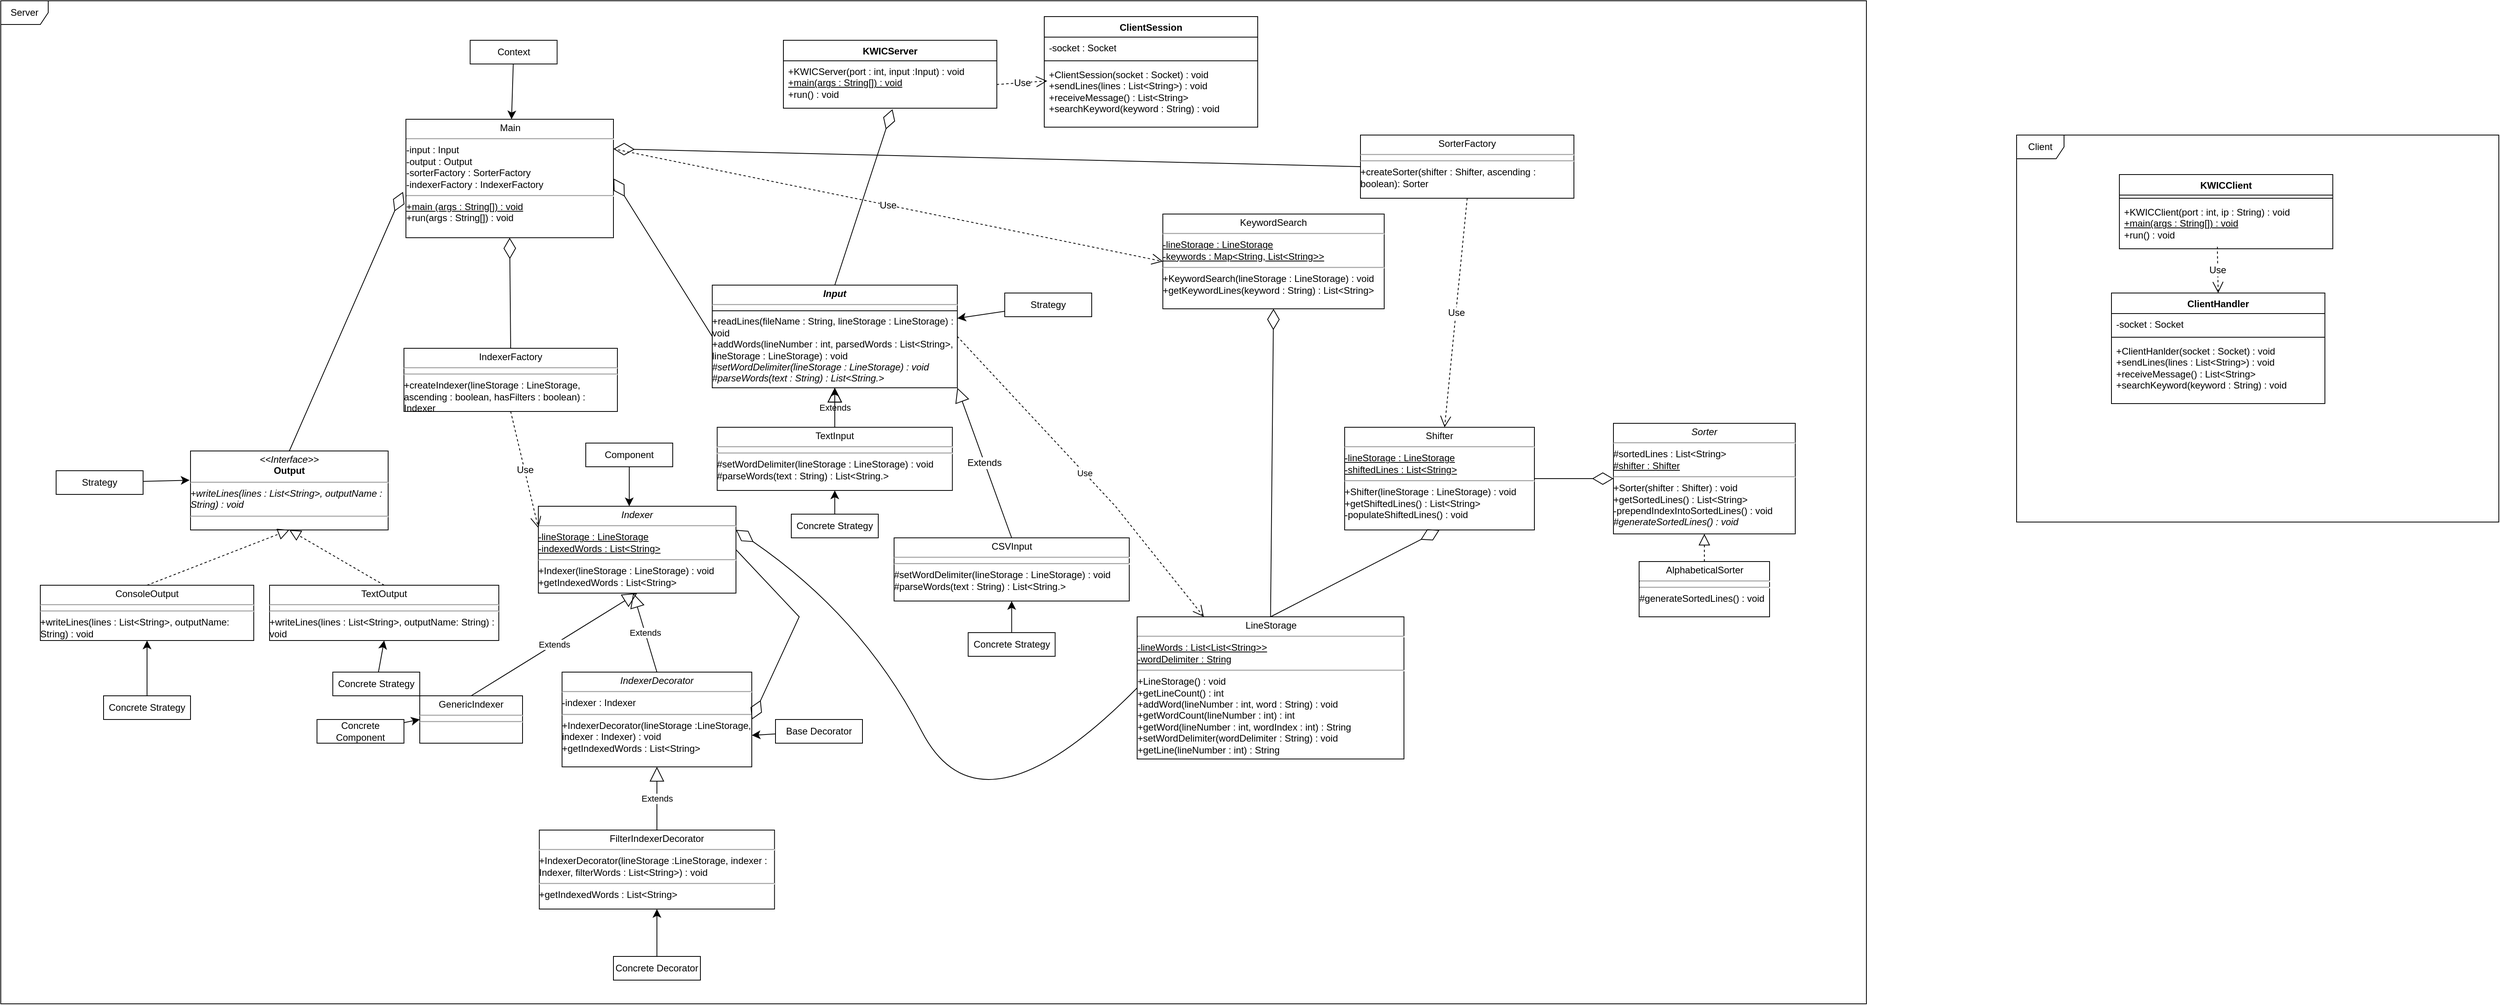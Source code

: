 <mxfile version="28.0.7">
  <diagram name="Page-1" id="6JbigkQtD5oib6Z55_C1">
    <mxGraphModel dx="5203" dy="2788" grid="1" gridSize="10" guides="1" tooltips="1" connect="1" arrows="1" fold="1" page="1" pageScale="1" pageWidth="1000" pageHeight="1000" math="0" shadow="0">
      <root>
        <mxCell id="0" />
        <mxCell id="1" parent="0" />
        <mxCell id="k9HfRmUis4oXZjniWQAY-6" value="&lt;p style=&quot;margin:0px;margin-top:4px;text-align:center;&quot;&gt;&lt;b&gt;&lt;i&gt;Input&lt;/i&gt;&lt;/b&gt;&lt;/p&gt;&lt;hr&gt;&lt;hr size=&quot;1&quot; style=&quot;border-style:solid;&quot;&gt;+readLines(fileName : String, lineStorage : LineStorage) : void&lt;div&gt;+addWords(lineNumber : int, parsedWords : List&amp;lt;String&amp;gt;, lineStorage : LineStorage) : void&lt;/div&gt;&lt;div&gt;&lt;i&gt;#setWordDelimiter(lineStorage : LineStorage) : void&lt;/i&gt;&lt;/div&gt;&lt;div&gt;&lt;i&gt;#parseWords(text : String) : List&amp;lt;String.&amp;gt;&lt;/i&gt;&lt;/div&gt;&lt;div&gt;&lt;br&gt;&lt;div&gt;&lt;br&gt;&lt;/div&gt;&lt;div&gt;&lt;br&gt;&lt;/div&gt;&lt;/div&gt;" style="verticalAlign=top;align=left;overflow=fill;html=1;whiteSpace=wrap;" parent="1" vertex="1">
          <mxGeometry x="-110" y="340" width="310" height="130" as="geometry" />
        </mxCell>
        <mxCell id="k9HfRmUis4oXZjniWQAY-8" value="&lt;p style=&quot;margin:0px;margin-top:4px;text-align:center;&quot;&gt;&lt;i&gt;&amp;lt;&amp;lt;Interface&amp;gt;&amp;gt;&lt;/i&gt;&lt;br&gt;&lt;b&gt;Output&lt;/b&gt;&lt;/p&gt;&lt;hr&gt;&lt;i&gt;+writeLines(lines : List&amp;lt;String&amp;gt;, outputName : String) : void&lt;br&gt;&lt;/i&gt;&lt;hr&gt;&lt;div&gt;&lt;br&gt;&lt;/div&gt;" style="verticalAlign=top;align=left;overflow=fill;html=1;whiteSpace=wrap;" parent="1" vertex="1">
          <mxGeometry x="-770" y="550" width="250" height="100" as="geometry" />
        </mxCell>
        <mxCell id="k9HfRmUis4oXZjniWQAY-12" value="&lt;p style=&quot;margin:0px;margin-top:4px;text-align:center;&quot;&gt;ConsoleOutput&lt;/p&gt;&lt;hr&gt;&lt;hr&gt;+writeLines(lines : List&amp;lt;String&amp;gt;, outputName: String) : void&lt;div&gt;&lt;br&gt;&lt;/div&gt;" style="verticalAlign=top;align=left;overflow=fill;html=1;whiteSpace=wrap;" parent="1" vertex="1">
          <mxGeometry x="-960" y="720" width="270" height="70" as="geometry" />
        </mxCell>
        <mxCell id="k9HfRmUis4oXZjniWQAY-15" value="&lt;p style=&quot;margin:0px;margin-top:4px;text-align:center;&quot;&gt;&lt;i&gt;Sorter&lt;/i&gt;&lt;/p&gt;&lt;hr&gt;#sortedLines : List&amp;lt;String&amp;gt;&lt;div&gt;&lt;u&gt;#shifter : Shifter&lt;/u&gt;&lt;br&gt;&lt;hr&gt;+Sorter(shifter : Shifter) : void&lt;/div&gt;&lt;div&gt;+getSortedLines() : List&amp;lt;String&amp;gt;&lt;/div&gt;&lt;div&gt;-prependIndexIntoSortedLines() : void&lt;/div&gt;&lt;div&gt;&lt;i&gt;#generateSortedLines() : void&lt;/i&gt;&lt;/div&gt;" style="verticalAlign=top;align=left;overflow=fill;html=1;whiteSpace=wrap;" parent="1" vertex="1">
          <mxGeometry x="1030" y="515" width="230" height="140" as="geometry" />
        </mxCell>
        <mxCell id="k9HfRmUis4oXZjniWQAY-16" value="&lt;p style=&quot;margin:0px;margin-top:4px;text-align:center;&quot;&gt;AlphabeticalSorter&lt;/p&gt;&lt;hr&gt;&lt;hr&gt;#generateSortedLines() : void&lt;div&gt;&lt;br&gt;&lt;/div&gt;" style="verticalAlign=top;align=left;overflow=fill;html=1;whiteSpace=wrap;" parent="1" vertex="1">
          <mxGeometry x="1062.5" y="690" width="165" height="70" as="geometry" />
        </mxCell>
        <mxCell id="k9HfRmUis4oXZjniWQAY-17" value="" style="endArrow=block;dashed=1;endFill=0;endSize=12;html=1;rounded=0;exitX=0.5;exitY=0;exitDx=0;exitDy=0;entryX=0.5;entryY=1;entryDx=0;entryDy=0;" parent="1" source="k9HfRmUis4oXZjniWQAY-16" target="k9HfRmUis4oXZjniWQAY-15" edge="1">
          <mxGeometry width="160" relative="1" as="geometry">
            <mxPoint x="780" y="740" as="sourcePoint" />
            <mxPoint x="730" y="690" as="targetPoint" />
            <Array as="points" />
          </mxGeometry>
        </mxCell>
        <mxCell id="k9HfRmUis4oXZjniWQAY-18" value="&lt;p style=&quot;margin:0px;margin-top:4px;text-align:center;&quot;&gt;Shifter&lt;/p&gt;&lt;div&gt;&lt;hr&gt;&lt;u&gt;-lineStorage : LineStorage&lt;/u&gt;&lt;/div&gt;&lt;div&gt;&lt;u&gt;-shiftedLines : List&amp;lt;String&amp;gt;&lt;br&gt;&lt;/u&gt;&lt;hr&gt;+Shifter(lineStorage : LineStorage) : void&lt;/div&gt;&lt;div&gt;+getShiftedLines() : List&amp;lt;String&amp;gt;&lt;/div&gt;&lt;div&gt;-populateShiftedLines() : void&lt;/div&gt;" style="verticalAlign=top;align=left;overflow=fill;html=1;whiteSpace=wrap;" parent="1" vertex="1">
          <mxGeometry x="690" y="520" width="240" height="130" as="geometry" />
        </mxCell>
        <mxCell id="k9HfRmUis4oXZjniWQAY-20" value="&lt;p style=&quot;margin:0px;margin-top:4px;text-align:center;&quot;&gt;KeywordSearch&lt;/p&gt;&lt;hr&gt;&lt;u&gt;-lineStorage : LineStorage&lt;/u&gt;&lt;div&gt;&lt;u&gt;-keywords : Map&amp;lt;String, List&amp;lt;String&amp;gt;&amp;gt;&lt;/u&gt;&lt;br&gt;&lt;div&gt;&lt;hr&gt;+KeywordSearch(lineStorage : LineStorage) : void&lt;/div&gt;&lt;div&gt;+getKeywordLines(keyword : String) : List&amp;lt;String&amp;gt;&lt;/div&gt;&lt;div&gt;&lt;br&gt;&lt;/div&gt;&lt;/div&gt;" style="verticalAlign=top;align=left;overflow=fill;html=1;whiteSpace=wrap;" parent="1" vertex="1">
          <mxGeometry x="460" y="250" width="280" height="120" as="geometry" />
        </mxCell>
        <mxCell id="k9HfRmUis4oXZjniWQAY-21" value="&lt;p style=&quot;margin:0px;margin-top:4px;text-align:center;&quot;&gt;LineStorage&lt;/p&gt;&lt;hr&gt;&lt;u&gt;-lineWords : List&amp;lt;List&amp;lt;String&amp;gt;&amp;gt;&lt;/u&gt;&lt;div&gt;&lt;u&gt;-wordDelimiter : String&lt;/u&gt;&lt;br&gt;&lt;hr&gt;+LineStorage() : void&lt;/div&gt;&lt;div&gt;+getLineCount() : int&lt;/div&gt;&lt;div&gt;+addWord(lineNumber : int, word : String) : void&lt;/div&gt;&lt;div&gt;+getWordCount(lineNumber : int) : int&lt;/div&gt;&lt;div&gt;+getWord(lineNumber : int, wordIndex : int) : String&lt;/div&gt;&lt;div&gt;+setWordDelimiter(wordDelimiter : String) : void&lt;/div&gt;&lt;div&gt;+getLine(lineNumber : int) : String&lt;/div&gt;" style="verticalAlign=top;align=left;overflow=fill;html=1;whiteSpace=wrap;" parent="1" vertex="1">
          <mxGeometry x="427.5" y="760" width="337.5" height="180" as="geometry" />
        </mxCell>
        <mxCell id="k9HfRmUis4oXZjniWQAY-27" value="" style="endArrow=block;dashed=1;endFill=0;endSize=12;html=1;rounded=0;exitX=0.5;exitY=0;exitDx=0;exitDy=0;entryX=0.5;entryY=1;entryDx=0;entryDy=0;" parent="1" source="k9HfRmUis4oXZjniWQAY-12" target="k9HfRmUis4oXZjniWQAY-8" edge="1">
          <mxGeometry width="160" relative="1" as="geometry">
            <mxPoint x="330" y="1400" as="sourcePoint" />
            <mxPoint x="490" y="1400" as="targetPoint" />
          </mxGeometry>
        </mxCell>
        <mxCell id="k9HfRmUis4oXZjniWQAY-28" value="&lt;p style=&quot;margin:0px;margin-top:4px;text-align:center;&quot;&gt;Main&lt;/p&gt;&lt;hr&gt;-input : Input&lt;div&gt;-output : Output&lt;/div&gt;&lt;div&gt;-sorterFactory : SorterFactory&lt;/div&gt;&lt;div&gt;-indexerFactory : IndexerFactory&lt;/div&gt;&lt;div&gt;&lt;hr&gt;&lt;u&gt;+main (args : String[]) : void&lt;br&gt;&lt;/u&gt;&lt;div&gt;+run(args : String[]) : void&lt;/div&gt;&lt;/div&gt;" style="verticalAlign=top;align=left;overflow=fill;html=1;whiteSpace=wrap;" parent="1" vertex="1">
          <mxGeometry x="-497.5" y="130" width="262.5" height="150" as="geometry" />
        </mxCell>
        <mxCell id="JFAIEYtNB2LarUCZhCXe-1" value="&lt;p style=&quot;margin:0px;margin-top:4px;text-align:center;&quot;&gt;&lt;i style=&quot;&quot;&gt;Indexer&lt;/i&gt;&lt;/p&gt;&lt;div&gt;&lt;hr&gt;&lt;u&gt;-lineStorage : LineStorage&lt;/u&gt;&lt;/div&gt;&lt;div&gt;&lt;u&gt;-indexedWords : List&amp;lt;String&amp;gt;&lt;/u&gt;&lt;br&gt;&lt;hr&gt;+Indexer(lineStorage : LineStorage) : void&lt;/div&gt;&lt;div&gt;+getIndexedWords : List&amp;lt;String&amp;gt;&lt;/div&gt;&lt;div&gt;&lt;br&gt;&lt;/div&gt;" style="verticalAlign=top;align=left;overflow=fill;html=1;whiteSpace=wrap;" parent="1" vertex="1">
          <mxGeometry x="-330" y="620" width="250" height="110" as="geometry" />
        </mxCell>
        <mxCell id="JFAIEYtNB2LarUCZhCXe-3" value="&lt;p style=&quot;margin:0px;margin-top:4px;text-align:center;&quot;&gt;GenericIndexer&lt;/p&gt;&lt;hr&gt;&lt;hr&gt;&lt;br&gt;&lt;div&gt;&lt;br&gt;&lt;/div&gt;" style="verticalAlign=top;align=left;overflow=fill;html=1;whiteSpace=wrap;" parent="1" vertex="1">
          <mxGeometry x="-480" y="860" width="130" height="60" as="geometry" />
        </mxCell>
        <mxCell id="JFAIEYtNB2LarUCZhCXe-5" value="Extends" style="endArrow=block;endSize=16;endFill=0;html=1;rounded=0;exitX=0.5;exitY=0;exitDx=0;exitDy=0;entryX=0.5;entryY=1;entryDx=0;entryDy=0;" parent="1" source="JFAIEYtNB2LarUCZhCXe-3" target="JFAIEYtNB2LarUCZhCXe-1" edge="1">
          <mxGeometry width="160" relative="1" as="geometry">
            <mxPoint x="-1285" y="1270" as="sourcePoint" />
            <mxPoint x="-1015" y="735" as="targetPoint" />
          </mxGeometry>
        </mxCell>
        <mxCell id="rZ3ON5Htc5HRTa7LvLeY-14" value="Extends" style="endArrow=block;endSize=16;endFill=0;html=1;rounded=0;exitX=0.5;exitY=0;exitDx=0;exitDy=0;entryX=0.5;entryY=1;entryDx=0;entryDy=0;" parent="1" source="k9HfRmUis4oXZjniWQAY-9" target="k9HfRmUis4oXZjniWQAY-6" edge="1">
          <mxGeometry width="160" relative="1" as="geometry">
            <mxPoint x="470" y="1100" as="sourcePoint" />
            <mxPoint x="630" y="1100" as="targetPoint" />
          </mxGeometry>
        </mxCell>
        <mxCell id="cKuu_-djgyyRTVqPCM6f-5" value="" style="endArrow=diamondThin;endFill=0;endSize=24;html=1;rounded=0;exitX=0.5;exitY=0;exitDx=0;exitDy=0;entryX=0.5;entryY=1;entryDx=0;entryDy=0;" parent="1" source="k9HfRmUis4oXZjniWQAY-21" target="k9HfRmUis4oXZjniWQAY-18" edge="1">
          <mxGeometry width="160" relative="1" as="geometry">
            <mxPoint x="520" y="740" as="sourcePoint" />
            <mxPoint x="680" y="740" as="targetPoint" />
          </mxGeometry>
        </mxCell>
        <mxCell id="cKuu_-djgyyRTVqPCM6f-7" value="" style="endArrow=diamondThin;endFill=0;endSize=24;html=1;rounded=0;exitX=1;exitY=0.5;exitDx=0;exitDy=0;entryX=0;entryY=0.5;entryDx=0;entryDy=0;" parent="1" source="k9HfRmUis4oXZjniWQAY-18" target="k9HfRmUis4oXZjniWQAY-15" edge="1">
          <mxGeometry width="160" relative="1" as="geometry">
            <mxPoint x="520" y="1000" as="sourcePoint" />
            <mxPoint x="760" y="675" as="targetPoint" />
          </mxGeometry>
        </mxCell>
        <mxCell id="cKuu_-djgyyRTVqPCM6f-8" value="Use" style="endArrow=open;endSize=12;dashed=1;html=1;rounded=0;exitX=1;exitY=0.5;exitDx=0;exitDy=0;entryX=0.25;entryY=0;entryDx=0;entryDy=0;" parent="1" source="k9HfRmUis4oXZjniWQAY-6" target="k9HfRmUis4oXZjniWQAY-21" edge="1">
          <mxGeometry width="160" relative="1" as="geometry">
            <mxPoint x="390" y="840" as="sourcePoint" />
            <mxPoint x="550" y="840" as="targetPoint" />
            <Array as="points">
              <mxPoint x="400" y="620" />
            </Array>
          </mxGeometry>
        </mxCell>
        <mxCell id="FMbkumQulPBo_XJ0v1sx-8" style="edgeStyle=none;curved=1;rounded=0;orthogonalLoop=1;jettySize=auto;html=1;exitX=0.5;exitY=0;exitDx=0;exitDy=0;fontSize=12;startSize=8;endSize=8;" parent="1" source="JFAIEYtNB2LarUCZhCXe-3" target="JFAIEYtNB2LarUCZhCXe-3" edge="1">
          <mxGeometry relative="1" as="geometry" />
        </mxCell>
        <mxCell id="FMbkumQulPBo_XJ0v1sx-9" value="" style="endArrow=diamondThin;endFill=0;endSize=24;html=1;rounded=0;fontSize=12;curved=1;entryX=0.5;entryY=1;entryDx=0;entryDy=0;exitX=0.5;exitY=0;exitDx=0;exitDy=0;" parent="1" source="k9HfRmUis4oXZjniWQAY-21" target="k9HfRmUis4oXZjniWQAY-20" edge="1">
          <mxGeometry width="160" relative="1" as="geometry">
            <mxPoint x="290" y="860" as="sourcePoint" />
            <mxPoint x="360" y="1060" as="targetPoint" />
          </mxGeometry>
        </mxCell>
        <mxCell id="eILL7YWSkd2Ixa6N1k25-1" value="" style="endArrow=diamondThin;endFill=0;endSize=24;html=1;rounded=0;fontSize=12;curved=1;entryX=0.75;entryY=1;entryDx=0;entryDy=0;exitX=0;exitY=0.5;exitDx=0;exitDy=0;" parent="1" source="k9HfRmUis4oXZjniWQAY-21" edge="1">
          <mxGeometry width="160" relative="1" as="geometry">
            <mxPoint x="421.25" y="840" as="sourcePoint" />
            <mxPoint x="-80" y="650" as="targetPoint" />
            <Array as="points">
              <mxPoint x="230" y="1050" />
              <mxPoint x="80" y="760" />
            </Array>
          </mxGeometry>
        </mxCell>
        <mxCell id="oOKoA3ghqxl1m4UrUj5r-1" value="&lt;p style=&quot;margin:0px;margin-top:4px;text-align:center;&quot;&gt;&lt;i style=&quot;&quot;&gt;IndexerDecorator&lt;/i&gt;&lt;/p&gt;&lt;div&gt;&lt;/div&gt;&lt;div&gt;&lt;hr&gt;-indexer : Indexer&lt;br&gt;&lt;hr&gt;&lt;/div&gt;&lt;div&gt;+IndexerDecorator(lineStorage :LineStorage, indexer : Indexer) : void&lt;/div&gt;&lt;div&gt;+getIndexedWords : List&amp;lt;String&amp;gt;&lt;/div&gt;" style="verticalAlign=top;align=left;overflow=fill;html=1;whiteSpace=wrap;" parent="1" vertex="1">
          <mxGeometry x="-300" y="830" width="240" height="120" as="geometry" />
        </mxCell>
        <mxCell id="oOKoA3ghqxl1m4UrUj5r-2" value="Extends" style="endArrow=block;endSize=16;endFill=0;html=1;rounded=0;exitX=0.5;exitY=0;exitDx=0;exitDy=0;" parent="1" source="oOKoA3ghqxl1m4UrUj5r-1" edge="1">
          <mxGeometry width="160" relative="1" as="geometry">
            <mxPoint x="-200" y="890" as="sourcePoint" />
            <mxPoint x="-210" y="730" as="targetPoint" />
          </mxGeometry>
        </mxCell>
        <mxCell id="oOKoA3ghqxl1m4UrUj5r-3" value="" style="endArrow=diamondThin;endFill=0;endSize=24;html=1;rounded=0;exitX=1;exitY=0.5;exitDx=0;exitDy=0;entryX=1;entryY=0.5;entryDx=0;entryDy=0;" parent="1" source="JFAIEYtNB2LarUCZhCXe-1" target="oOKoA3ghqxl1m4UrUj5r-1" edge="1">
          <mxGeometry width="160" relative="1" as="geometry">
            <mxPoint x="50" y="790" as="sourcePoint" />
            <mxPoint x="210" y="790" as="targetPoint" />
            <Array as="points">
              <mxPoint y="760" />
            </Array>
          </mxGeometry>
        </mxCell>
        <mxCell id="oOKoA3ghqxl1m4UrUj5r-4" value="&lt;p style=&quot;margin:0px;margin-top:4px;text-align:center;&quot;&gt;FilterIndexerDecorator&lt;/p&gt;&lt;div&gt;&lt;hr&gt;+IndexerDecorator(lineStorage :LineStorage, indexer : Indexer, filterWords : List&amp;lt;String&amp;gt;) : void&lt;hr&gt;&lt;/div&gt;&lt;div&gt;+getIndexedWords : List&amp;lt;String&amp;gt;&lt;/div&gt;" style="verticalAlign=top;align=left;overflow=fill;html=1;whiteSpace=wrap;" parent="1" vertex="1">
          <mxGeometry x="-328.75" y="1030" width="297.5" height="100" as="geometry" />
        </mxCell>
        <mxCell id="oOKoA3ghqxl1m4UrUj5r-5" value="Extends" style="endArrow=block;endSize=16;endFill=0;html=1;rounded=0;exitX=0.5;exitY=0;exitDx=0;exitDy=0;entryX=0.5;entryY=1;entryDx=0;entryDy=0;" parent="1" source="oOKoA3ghqxl1m4UrUj5r-4" target="oOKoA3ghqxl1m4UrUj5r-1" edge="1">
          <mxGeometry width="160" relative="1" as="geometry">
            <mxPoint x="50" y="790" as="sourcePoint" />
            <mxPoint x="210" y="790" as="targetPoint" />
          </mxGeometry>
        </mxCell>
        <mxCell id="mYKFRkc40-iws_3uBY47-6" style="edgeStyle=none;curved=1;rounded=0;orthogonalLoop=1;jettySize=auto;html=1;entryX=0;entryY=0.5;entryDx=0;entryDy=0;fontSize=12;startSize=8;endSize=8;" parent="1" source="mYKFRkc40-iws_3uBY47-5" target="JFAIEYtNB2LarUCZhCXe-3" edge="1">
          <mxGeometry relative="1" as="geometry" />
        </mxCell>
        <mxCell id="mYKFRkc40-iws_3uBY47-5" value="Concrete Component" style="rounded=0;whiteSpace=wrap;html=1;" parent="1" vertex="1">
          <mxGeometry x="-610" y="890" width="110" height="30" as="geometry" />
        </mxCell>
        <mxCell id="mYKFRkc40-iws_3uBY47-7" value="Base Decorator" style="rounded=0;whiteSpace=wrap;html=1;" parent="1" vertex="1">
          <mxGeometry x="-30" y="890" width="110" height="30" as="geometry" />
        </mxCell>
        <mxCell id="mYKFRkc40-iws_3uBY47-8" style="edgeStyle=none;curved=1;rounded=0;orthogonalLoop=1;jettySize=auto;html=1;entryX=1;entryY=0.667;entryDx=0;entryDy=0;entryPerimeter=0;fontSize=12;startSize=8;endSize=8;" parent="1" source="mYKFRkc40-iws_3uBY47-7" target="oOKoA3ghqxl1m4UrUj5r-1" edge="1">
          <mxGeometry relative="1" as="geometry" />
        </mxCell>
        <mxCell id="mYKFRkc40-iws_3uBY47-10" style="edgeStyle=none;curved=1;rounded=0;orthogonalLoop=1;jettySize=auto;html=1;fontSize=12;startSize=8;endSize=8;" parent="1" source="mYKFRkc40-iws_3uBY47-9" target="oOKoA3ghqxl1m4UrUj5r-4" edge="1">
          <mxGeometry relative="1" as="geometry" />
        </mxCell>
        <mxCell id="mYKFRkc40-iws_3uBY47-9" value="Concrete Decorator" style="rounded=0;whiteSpace=wrap;html=1;" parent="1" vertex="1">
          <mxGeometry x="-235" y="1190" width="110" height="30" as="geometry" />
        </mxCell>
        <mxCell id="mYKFRkc40-iws_3uBY47-11" value="Component" style="rounded=0;whiteSpace=wrap;html=1;" parent="1" vertex="1">
          <mxGeometry x="-270" y="540" width="110" height="30" as="geometry" />
        </mxCell>
        <mxCell id="mYKFRkc40-iws_3uBY47-12" style="edgeStyle=none;curved=1;rounded=0;orthogonalLoop=1;jettySize=auto;html=1;fontSize=12;startSize=8;endSize=8;" parent="1" source="mYKFRkc40-iws_3uBY47-11" edge="1">
          <mxGeometry relative="1" as="geometry">
            <mxPoint x="-215" y="620" as="targetPoint" />
          </mxGeometry>
        </mxCell>
        <mxCell id="mYKFRkc40-iws_3uBY47-13" value="&lt;p style=&quot;margin:0px;margin-top:4px;text-align:center;&quot;&gt;CSVInput&lt;/p&gt;&lt;hr&gt;&lt;hr&gt;&lt;div&gt;#setWordDelimiter(lineStorage : LineStorage) : void&lt;/div&gt;&lt;div&gt;#parseWords(text : String) : List&amp;lt;String.&amp;gt;&lt;/div&gt;" style="verticalAlign=top;align=left;overflow=fill;html=1;whiteSpace=wrap;" parent="1" vertex="1">
          <mxGeometry x="120" y="660" width="297.5" height="80" as="geometry" />
        </mxCell>
        <mxCell id="mYKFRkc40-iws_3uBY47-14" value="Extends" style="endArrow=block;endSize=16;endFill=0;html=1;rounded=0;exitX=0.5;exitY=0;exitDx=0;exitDy=0;entryX=0.5;entryY=1;entryDx=0;entryDy=0;" parent="1" source="k9HfRmUis4oXZjniWQAY-9" target="k9HfRmUis4oXZjniWQAY-6" edge="1">
          <mxGeometry x="0.029" width="160" relative="1" as="geometry">
            <mxPoint x="770" y="1225" as="sourcePoint" />
            <mxPoint x="976" y="1120" as="targetPoint" />
            <mxPoint as="offset" />
          </mxGeometry>
        </mxCell>
        <mxCell id="mYKFRkc40-iws_3uBY47-15" value="&lt;p style=&quot;margin:0px;margin-top:4px;text-align:center;&quot;&gt;TextOutput&lt;/p&gt;&lt;hr&gt;&lt;hr&gt;+writeLines(lines : List&amp;lt;String&amp;gt;, outputName: String) : void&lt;div&gt;&lt;br&gt;&lt;/div&gt;" style="verticalAlign=top;align=left;overflow=fill;html=1;whiteSpace=wrap;" parent="1" vertex="1">
          <mxGeometry x="-670" y="720" width="290" height="70" as="geometry" />
        </mxCell>
        <mxCell id="mYKFRkc40-iws_3uBY47-16" value="" style="endArrow=block;dashed=1;endFill=0;endSize=12;html=1;rounded=0;exitX=0.5;exitY=0;exitDx=0;exitDy=0;entryX=0.5;entryY=1;entryDx=0;entryDy=0;" parent="1" source="mYKFRkc40-iws_3uBY47-15" target="k9HfRmUis4oXZjniWQAY-8" edge="1">
          <mxGeometry width="160" relative="1" as="geometry">
            <mxPoint x="-610" y="790" as="sourcePoint" />
            <mxPoint x="-510" y="670" as="targetPoint" />
          </mxGeometry>
        </mxCell>
        <mxCell id="mYKFRkc40-iws_3uBY47-17" value="" style="endArrow=diamondThin;endFill=0;endSize=24;html=1;rounded=0;fontSize=12;curved=1;entryX=-0.014;entryY=0.613;entryDx=0;entryDy=0;exitX=0.5;exitY=0;exitDx=0;exitDy=0;entryPerimeter=0;" parent="1" source="k9HfRmUis4oXZjniWQAY-8" target="k9HfRmUis4oXZjniWQAY-28" edge="1">
          <mxGeometry width="160" relative="1" as="geometry">
            <mxPoint x="-495.5" y="540" as="sourcePoint" />
            <mxPoint x="-634.5" y="380" as="targetPoint" />
          </mxGeometry>
        </mxCell>
        <mxCell id="mYKFRkc40-iws_3uBY47-21" value="" style="edgeStyle=none;curved=1;rounded=0;orthogonalLoop=1;jettySize=auto;html=1;fontSize=12;startSize=8;endSize=8;" parent="1" source="k9HfRmUis4oXZjniWQAY-9" target="k9HfRmUis4oXZjniWQAY-6" edge="1">
          <mxGeometry relative="1" as="geometry" />
        </mxCell>
        <mxCell id="k9HfRmUis4oXZjniWQAY-9" value="&lt;p style=&quot;margin:0px;margin-top:4px;text-align:center;&quot;&gt;TextInput&lt;/p&gt;&lt;hr&gt;&lt;hr&gt;&lt;div&gt;#setWordDelimiter(lineStorage : LineStorage) : void&lt;/div&gt;&lt;div&gt;#parseWords(text : String) : List&amp;lt;String.&amp;gt;&lt;/div&gt;" style="verticalAlign=top;align=left;overflow=fill;html=1;whiteSpace=wrap;" parent="1" vertex="1">
          <mxGeometry x="-103.75" y="520" width="297.5" height="80" as="geometry" />
        </mxCell>
        <mxCell id="mYKFRkc40-iws_3uBY47-19" value="" style="endArrow=diamondThin;endFill=0;endSize=24;html=1;rounded=0;fontSize=12;curved=1;entryX=1;entryY=0.5;entryDx=0;entryDy=0;exitX=0;exitY=0.5;exitDx=0;exitDy=0;" parent="1" source="k9HfRmUis4oXZjniWQAY-6" target="k9HfRmUis4oXZjniWQAY-28" edge="1">
          <mxGeometry width="160" relative="1" as="geometry">
            <mxPoint x="-190" y="611" as="sourcePoint" />
            <mxPoint x="103" y="410" as="targetPoint" />
          </mxGeometry>
        </mxCell>
        <mxCell id="mYKFRkc40-iws_3uBY47-23" value="Extends" style="endArrow=block;endSize=16;endFill=0;html=1;rounded=0;fontSize=12;curved=1;exitX=0.5;exitY=0;exitDx=0;exitDy=0;entryX=1;entryY=1;entryDx=0;entryDy=0;" parent="1" source="mYKFRkc40-iws_3uBY47-13" target="k9HfRmUis4oXZjniWQAY-6" edge="1">
          <mxGeometry width="160" relative="1" as="geometry">
            <mxPoint x="40" y="730" as="sourcePoint" />
            <mxPoint x="200" y="730" as="targetPoint" />
          </mxGeometry>
        </mxCell>
        <mxCell id="mYKFRkc40-iws_3uBY47-24" value="Strategy" style="rounded=0;whiteSpace=wrap;html=1;" parent="1" vertex="1">
          <mxGeometry x="-940" y="575" width="110" height="30" as="geometry" />
        </mxCell>
        <mxCell id="mYKFRkc40-iws_3uBY47-25" style="edgeStyle=none;curved=1;rounded=0;orthogonalLoop=1;jettySize=auto;html=1;entryX=-0.005;entryY=0.37;entryDx=0;entryDy=0;entryPerimeter=0;fontSize=12;startSize=8;endSize=8;" parent="1" source="mYKFRkc40-iws_3uBY47-24" target="k9HfRmUis4oXZjniWQAY-8" edge="1">
          <mxGeometry relative="1" as="geometry" />
        </mxCell>
        <mxCell id="mYKFRkc40-iws_3uBY47-27" style="edgeStyle=none;curved=1;rounded=0;orthogonalLoop=1;jettySize=auto;html=1;entryX=0.5;entryY=1;entryDx=0;entryDy=0;fontSize=12;startSize=8;endSize=8;" parent="1" source="mYKFRkc40-iws_3uBY47-26" target="k9HfRmUis4oXZjniWQAY-12" edge="1">
          <mxGeometry relative="1" as="geometry" />
        </mxCell>
        <mxCell id="mYKFRkc40-iws_3uBY47-26" value="Concrete Strategy" style="rounded=0;whiteSpace=wrap;html=1;" parent="1" vertex="1">
          <mxGeometry x="-880" y="860" width="110" height="30" as="geometry" />
        </mxCell>
        <mxCell id="mYKFRkc40-iws_3uBY47-29" style="edgeStyle=none;curved=1;rounded=0;orthogonalLoop=1;jettySize=auto;html=1;entryX=0.5;entryY=1;entryDx=0;entryDy=0;fontSize=12;startSize=8;endSize=8;" parent="1" source="mYKFRkc40-iws_3uBY47-28" target="mYKFRkc40-iws_3uBY47-15" edge="1">
          <mxGeometry relative="1" as="geometry" />
        </mxCell>
        <mxCell id="mYKFRkc40-iws_3uBY47-28" value="Concrete Strategy" style="rounded=0;whiteSpace=wrap;html=1;" parent="1" vertex="1">
          <mxGeometry x="-590" y="830" width="110" height="30" as="geometry" />
        </mxCell>
        <mxCell id="mYKFRkc40-iws_3uBY47-31" style="edgeStyle=none;curved=1;rounded=0;orthogonalLoop=1;jettySize=auto;html=1;entryX=0.5;entryY=1;entryDx=0;entryDy=0;fontSize=12;startSize=8;endSize=8;" parent="1" source="mYKFRkc40-iws_3uBY47-30" target="k9HfRmUis4oXZjniWQAY-9" edge="1">
          <mxGeometry relative="1" as="geometry" />
        </mxCell>
        <mxCell id="mYKFRkc40-iws_3uBY47-30" value="Concrete Strategy" style="rounded=0;whiteSpace=wrap;html=1;" parent="1" vertex="1">
          <mxGeometry x="-10" y="630" width="110" height="30" as="geometry" />
        </mxCell>
        <mxCell id="mYKFRkc40-iws_3uBY47-33" style="edgeStyle=none;curved=1;rounded=0;orthogonalLoop=1;jettySize=auto;html=1;entryX=0.5;entryY=1;entryDx=0;entryDy=0;fontSize=12;startSize=8;endSize=8;" parent="1" source="mYKFRkc40-iws_3uBY47-32" target="mYKFRkc40-iws_3uBY47-13" edge="1">
          <mxGeometry relative="1" as="geometry" />
        </mxCell>
        <mxCell id="mYKFRkc40-iws_3uBY47-32" value="Concrete Strategy" style="rounded=0;whiteSpace=wrap;html=1;" parent="1" vertex="1">
          <mxGeometry x="213.75" y="780" width="110" height="30" as="geometry" />
        </mxCell>
        <mxCell id="mYKFRkc40-iws_3uBY47-35" style="edgeStyle=none;curved=1;rounded=0;orthogonalLoop=1;jettySize=auto;html=1;fontSize=12;startSize=8;endSize=8;" parent="1" source="mYKFRkc40-iws_3uBY47-34" target="k9HfRmUis4oXZjniWQAY-6" edge="1">
          <mxGeometry relative="1" as="geometry" />
        </mxCell>
        <mxCell id="mYKFRkc40-iws_3uBY47-34" value="Strategy" style="rounded=0;whiteSpace=wrap;html=1;" parent="1" vertex="1">
          <mxGeometry x="260" y="350" width="110" height="30" as="geometry" />
        </mxCell>
        <mxCell id="mYKFRkc40-iws_3uBY47-37" style="edgeStyle=none;curved=1;rounded=0;orthogonalLoop=1;jettySize=auto;html=1;fontSize=12;startSize=8;endSize=8;" parent="1" source="mYKFRkc40-iws_3uBY47-36" target="k9HfRmUis4oXZjniWQAY-28" edge="1">
          <mxGeometry relative="1" as="geometry" />
        </mxCell>
        <mxCell id="mYKFRkc40-iws_3uBY47-36" value="Context" style="rounded=0;whiteSpace=wrap;html=1;" parent="1" vertex="1">
          <mxGeometry x="-416.25" y="30" width="110" height="30" as="geometry" />
        </mxCell>
        <mxCell id="mYKFRkc40-iws_3uBY47-40" value="Use" style="endArrow=open;endSize=12;dashed=1;html=1;rounded=0;fontSize=12;curved=1;exitX=1;exitY=0.25;exitDx=0;exitDy=0;entryX=0;entryY=0.5;entryDx=0;entryDy=0;" parent="1" source="k9HfRmUis4oXZjniWQAY-28" target="k9HfRmUis4oXZjniWQAY-20" edge="1">
          <mxGeometry width="160" relative="1" as="geometry">
            <mxPoint x="-60" y="640" as="sourcePoint" />
            <mxPoint x="100" y="640" as="targetPoint" />
          </mxGeometry>
        </mxCell>
        <mxCell id="mYKFRkc40-iws_3uBY47-44" value="&lt;p style=&quot;margin:0px;margin-top:4px;text-align:center;&quot;&gt;IndexerFactory&lt;/p&gt;&lt;hr&gt;&lt;hr&gt;+createIndexer(lineStorage : LineStorage,&amp;nbsp; ascending : boolean, hasFilters : boolean) : Indexer" style="verticalAlign=top;align=left;overflow=fill;html=1;whiteSpace=wrap;" parent="1" vertex="1">
          <mxGeometry x="-500" y="420" width="270" height="80" as="geometry" />
        </mxCell>
        <mxCell id="mYKFRkc40-iws_3uBY47-45" value="" style="endArrow=diamondThin;endFill=0;endSize=24;html=1;rounded=0;fontSize=12;curved=1;entryX=0.5;entryY=1;entryDx=0;entryDy=0;exitX=0.5;exitY=0;exitDx=0;exitDy=0;" parent="1" source="mYKFRkc40-iws_3uBY47-44" target="k9HfRmUis4oXZjniWQAY-28" edge="1">
          <mxGeometry width="160" relative="1" as="geometry">
            <mxPoint x="-490" y="631" as="sourcePoint" />
            <mxPoint x="-257" y="420" as="targetPoint" />
          </mxGeometry>
        </mxCell>
        <mxCell id="mYKFRkc40-iws_3uBY47-46" value="Use" style="endArrow=open;endSize=12;dashed=1;html=1;rounded=0;fontSize=12;curved=1;exitX=0.5;exitY=1;exitDx=0;exitDy=0;entryX=0;entryY=0.25;entryDx=0;entryDy=0;" parent="1" source="mYKFRkc40-iws_3uBY47-44" target="JFAIEYtNB2LarUCZhCXe-1" edge="1">
          <mxGeometry width="160" relative="1" as="geometry">
            <mxPoint x="-270" y="510" as="sourcePoint" />
            <mxPoint x="-110" y="510" as="targetPoint" />
          </mxGeometry>
        </mxCell>
        <mxCell id="mYKFRkc40-iws_3uBY47-51" value="&lt;p style=&quot;margin:0px;margin-top:4px;text-align:center;&quot;&gt;SorterFactory&lt;/p&gt;&lt;hr&gt;&lt;hr&gt;+createSorter(shifter : Shifter, ascending : boolean): Sorter" style="verticalAlign=top;align=left;overflow=fill;html=1;whiteSpace=wrap;" parent="1" vertex="1">
          <mxGeometry x="710" y="150" width="270" height="80" as="geometry" />
        </mxCell>
        <mxCell id="mYKFRkc40-iws_3uBY47-52" value="" style="endArrow=diamondThin;endFill=0;endSize=24;html=1;rounded=0;fontSize=12;curved=1;entryX=1;entryY=0.25;entryDx=0;entryDy=0;exitX=0;exitY=0.5;exitDx=0;exitDy=0;" parent="1" source="mYKFRkc40-iws_3uBY47-51" target="k9HfRmUis4oXZjniWQAY-28" edge="1">
          <mxGeometry width="160" relative="1" as="geometry">
            <mxPoint x="810" y="330" as="sourcePoint" />
            <mxPoint x="846" y="270" as="targetPoint" />
          </mxGeometry>
        </mxCell>
        <mxCell id="mYKFRkc40-iws_3uBY47-53" value="Use" style="endArrow=open;endSize=12;dashed=1;html=1;rounded=0;fontSize=12;curved=1;exitX=0.5;exitY=1;exitDx=0;exitDy=0;" parent="1" source="mYKFRkc40-iws_3uBY47-51" target="k9HfRmUis4oXZjniWQAY-18" edge="1">
          <mxGeometry width="160" relative="1" as="geometry">
            <mxPoint x="310" y="310" as="sourcePoint" />
            <mxPoint x="1017" y="320" as="targetPoint" />
          </mxGeometry>
        </mxCell>
        <mxCell id="jUciM-8MYYx1_jqIOYWu-1" value="Server" style="shape=umlFrame;whiteSpace=wrap;html=1;pointerEvents=0;" vertex="1" parent="1">
          <mxGeometry x="-1010" y="-20" width="2360" height="1270" as="geometry" />
        </mxCell>
        <mxCell id="jUciM-8MYYx1_jqIOYWu-3" value="Client" style="shape=umlFrame;whiteSpace=wrap;html=1;pointerEvents=0;" vertex="1" parent="1">
          <mxGeometry x="1540" y="150" width="610" height="490" as="geometry" />
        </mxCell>
        <mxCell id="jUciM-8MYYx1_jqIOYWu-5" value="KWICClient" style="swimlane;fontStyle=1;align=center;verticalAlign=top;childLayout=stackLayout;horizontal=1;startSize=26;horizontalStack=0;resizeParent=1;resizeParentMax=0;resizeLast=0;collapsible=1;marginBottom=0;whiteSpace=wrap;html=1;" vertex="1" parent="1">
          <mxGeometry x="1670" y="200" width="270" height="94" as="geometry">
            <mxRectangle x="650" y="360" width="100" height="30" as="alternateBounds" />
          </mxGeometry>
        </mxCell>
        <mxCell id="jUciM-8MYYx1_jqIOYWu-6" value="" style="line;strokeWidth=1;fillColor=none;align=left;verticalAlign=middle;spacingTop=-1;spacingLeft=3;spacingRight=3;rotatable=0;labelPosition=right;points=[];portConstraint=eastwest;strokeColor=inherit;" vertex="1" parent="jUciM-8MYYx1_jqIOYWu-5">
          <mxGeometry y="26" width="270" height="8" as="geometry" />
        </mxCell>
        <mxCell id="jUciM-8MYYx1_jqIOYWu-7" value="&lt;div&gt;+KWICClient(port : int, ip : String) : void&lt;/div&gt;&lt;u&gt;+main(args : String[]) : void&lt;/u&gt;&lt;div&gt;+run() : void&lt;/div&gt;" style="text;strokeColor=none;fillColor=none;align=left;verticalAlign=top;spacingLeft=4;spacingRight=4;overflow=hidden;rotatable=0;points=[[0,0.5],[1,0.5]];portConstraint=eastwest;whiteSpace=wrap;html=1;" vertex="1" parent="jUciM-8MYYx1_jqIOYWu-5">
          <mxGeometry y="34" width="270" height="60" as="geometry" />
        </mxCell>
        <mxCell id="jUciM-8MYYx1_jqIOYWu-8" value="ClientHandler" style="swimlane;fontStyle=1;align=center;verticalAlign=top;childLayout=stackLayout;horizontal=1;startSize=26;horizontalStack=0;resizeParent=1;resizeParentMax=0;resizeLast=0;collapsible=1;marginBottom=0;whiteSpace=wrap;html=1;" vertex="1" parent="1">
          <mxGeometry x="1660" y="350" width="270" height="140" as="geometry">
            <mxRectangle x="650" y="360" width="100" height="30" as="alternateBounds" />
          </mxGeometry>
        </mxCell>
        <mxCell id="jUciM-8MYYx1_jqIOYWu-9" value="-socket : Socket" style="text;strokeColor=none;fillColor=none;align=left;verticalAlign=top;spacingLeft=4;spacingRight=4;overflow=hidden;rotatable=0;points=[[0,0.5],[1,0.5]];portConstraint=eastwest;whiteSpace=wrap;html=1;" vertex="1" parent="jUciM-8MYYx1_jqIOYWu-8">
          <mxGeometry y="26" width="270" height="26" as="geometry" />
        </mxCell>
        <mxCell id="jUciM-8MYYx1_jqIOYWu-10" value="" style="line;strokeWidth=1;fillColor=none;align=left;verticalAlign=middle;spacingTop=-1;spacingLeft=3;spacingRight=3;rotatable=0;labelPosition=right;points=[];portConstraint=eastwest;strokeColor=inherit;" vertex="1" parent="jUciM-8MYYx1_jqIOYWu-8">
          <mxGeometry y="52" width="270" height="8" as="geometry" />
        </mxCell>
        <mxCell id="jUciM-8MYYx1_jqIOYWu-11" value="&lt;div&gt;+ClientHanlder(socket : Socket) : void&lt;/div&gt;+sendLines(lines : List&amp;lt;String&amp;gt;) : void&lt;div&gt;+receiveMessage() : List&amp;lt;String&amp;gt;&lt;/div&gt;&lt;div&gt;+searchKeyword(keyword : String) : void&lt;/div&gt;&lt;div&gt;&lt;br&gt;&lt;/div&gt;" style="text;strokeColor=none;fillColor=none;align=left;verticalAlign=top;spacingLeft=4;spacingRight=4;overflow=hidden;rotatable=0;points=[[0,0.5],[1,0.5]];portConstraint=eastwest;whiteSpace=wrap;html=1;" vertex="1" parent="jUciM-8MYYx1_jqIOYWu-8">
          <mxGeometry y="60" width="270" height="80" as="geometry" />
        </mxCell>
        <mxCell id="jUciM-8MYYx1_jqIOYWu-13" value="Use" style="endArrow=open;endSize=12;dashed=1;html=1;rounded=0;fontSize=12;curved=1;exitX=0.459;exitY=0.959;exitDx=0;exitDy=0;exitPerimeter=0;entryX=0.5;entryY=0;entryDx=0;entryDy=0;" edge="1" parent="1" source="jUciM-8MYYx1_jqIOYWu-7" target="jUciM-8MYYx1_jqIOYWu-8">
          <mxGeometry width="160" relative="1" as="geometry">
            <mxPoint x="1760" y="560" as="sourcePoint" />
            <mxPoint x="1920" y="560" as="targetPoint" />
          </mxGeometry>
        </mxCell>
        <mxCell id="jUciM-8MYYx1_jqIOYWu-15" value="KWICServer" style="swimlane;fontStyle=1;align=center;verticalAlign=top;childLayout=stackLayout;horizontal=1;startSize=26;horizontalStack=0;resizeParent=1;resizeParentMax=0;resizeLast=0;collapsible=1;marginBottom=0;whiteSpace=wrap;html=1;" vertex="1" parent="1">
          <mxGeometry x="-20" y="30" width="270" height="86" as="geometry">
            <mxRectangle x="650" y="360" width="100" height="30" as="alternateBounds" />
          </mxGeometry>
        </mxCell>
        <mxCell id="jUciM-8MYYx1_jqIOYWu-17" value="&lt;div&gt;+KWICServer(port : int, input :Input) : void&lt;/div&gt;&lt;u&gt;+main(args : String[]) : void&lt;/u&gt;&lt;div&gt;+run() : void&lt;/div&gt;" style="text;strokeColor=none;fillColor=none;align=left;verticalAlign=top;spacingLeft=4;spacingRight=4;overflow=hidden;rotatable=0;points=[[0,0.5],[1,0.5]];portConstraint=eastwest;whiteSpace=wrap;html=1;" vertex="1" parent="jUciM-8MYYx1_jqIOYWu-15">
          <mxGeometry y="26" width="270" height="60" as="geometry" />
        </mxCell>
        <mxCell id="jUciM-8MYYx1_jqIOYWu-20" value="" style="endArrow=diamondThin;endFill=0;endSize=24;html=1;rounded=0;fontSize=12;curved=1;exitX=0.5;exitY=0;exitDx=0;exitDy=0;entryX=0.511;entryY=1.02;entryDx=0;entryDy=0;entryPerimeter=0;" edge="1" parent="1" source="k9HfRmUis4oXZjniWQAY-6" target="jUciM-8MYYx1_jqIOYWu-17">
          <mxGeometry width="160" relative="1" as="geometry">
            <mxPoint x="730" y="730" as="sourcePoint" />
            <mxPoint x="890" y="730" as="targetPoint" />
          </mxGeometry>
        </mxCell>
        <mxCell id="jUciM-8MYYx1_jqIOYWu-21" value="ClientSession" style="swimlane;fontStyle=1;align=center;verticalAlign=top;childLayout=stackLayout;horizontal=1;startSize=26;horizontalStack=0;resizeParent=1;resizeParentMax=0;resizeLast=0;collapsible=1;marginBottom=0;whiteSpace=wrap;html=1;" vertex="1" parent="1">
          <mxGeometry x="310" width="270" height="140" as="geometry">
            <mxRectangle x="650" y="360" width="100" height="30" as="alternateBounds" />
          </mxGeometry>
        </mxCell>
        <mxCell id="jUciM-8MYYx1_jqIOYWu-22" value="-socket : Socket" style="text;strokeColor=none;fillColor=none;align=left;verticalAlign=top;spacingLeft=4;spacingRight=4;overflow=hidden;rotatable=0;points=[[0,0.5],[1,0.5]];portConstraint=eastwest;whiteSpace=wrap;html=1;" vertex="1" parent="jUciM-8MYYx1_jqIOYWu-21">
          <mxGeometry y="26" width="270" height="26" as="geometry" />
        </mxCell>
        <mxCell id="jUciM-8MYYx1_jqIOYWu-23" value="" style="line;strokeWidth=1;fillColor=none;align=left;verticalAlign=middle;spacingTop=-1;spacingLeft=3;spacingRight=3;rotatable=0;labelPosition=right;points=[];portConstraint=eastwest;strokeColor=inherit;" vertex="1" parent="jUciM-8MYYx1_jqIOYWu-21">
          <mxGeometry y="52" width="270" height="8" as="geometry" />
        </mxCell>
        <mxCell id="jUciM-8MYYx1_jqIOYWu-24" value="&lt;div&gt;+ClientSession(socket : Socket) : void&lt;/div&gt;+sendLines(lines : List&amp;lt;String&amp;gt;) : void&lt;div&gt;+receiveMessage() : List&amp;lt;String&amp;gt;&lt;/div&gt;&lt;div&gt;+searchKeyword(keyword : String) : void&lt;/div&gt;&lt;div&gt;&lt;br&gt;&lt;/div&gt;" style="text;strokeColor=none;fillColor=none;align=left;verticalAlign=top;spacingLeft=4;spacingRight=4;overflow=hidden;rotatable=0;points=[[0,0.5],[1,0.5]];portConstraint=eastwest;whiteSpace=wrap;html=1;" vertex="1" parent="jUciM-8MYYx1_jqIOYWu-21">
          <mxGeometry y="60" width="270" height="80" as="geometry" />
        </mxCell>
        <mxCell id="jUciM-8MYYx1_jqIOYWu-25" value="Use" style="endArrow=open;endSize=12;dashed=1;html=1;rounded=0;fontSize=12;curved=1;entryX=0.014;entryY=0.268;entryDx=0;entryDy=0;exitX=1;exitY=0.5;exitDx=0;exitDy=0;entryPerimeter=0;" edge="1" parent="1" source="jUciM-8MYYx1_jqIOYWu-17" target="jUciM-8MYYx1_jqIOYWu-24">
          <mxGeometry width="160" relative="1" as="geometry">
            <mxPoint x="1820" y="310" as="sourcePoint" />
            <mxPoint x="1821" y="368" as="targetPoint" />
          </mxGeometry>
        </mxCell>
      </root>
    </mxGraphModel>
  </diagram>
</mxfile>
